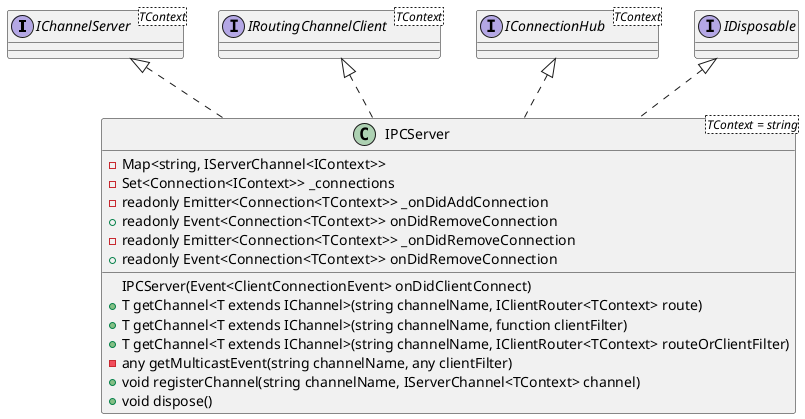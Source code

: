 @startuml IPC
    interface IChannelServer<TContext> {}
    interface IRoutingChannelClient<TContext> {}
    interface IConnectionHub<TContext> {}
    interface IDisposable {}
    IChannelServer <|.. IPCServer
    IRoutingChannelClient <|.. IPCServer
    IConnectionHub <|.. IPCServer
    IDisposable <|.. IPCServer
    class IPCServer<TContext = string> {
        - Map<string, IServerChannel<IContext>>
        - Set<Connection<IContext>> _connections
        - readonly Emitter<Connection<TContext>> _onDidAddConnection
        + readonly Event<Connection<TContext>> onDidRemoveConnection
        - readonly Emitter<Connection<TContext>> _onDidRemoveConnection
        + readonly Event<Connection<TContext>> onDidRemoveConnection
        IPCServer(Event<ClientConnectionEvent> onDidClientConnect)
        + T getChannel<T extends IChannel>(string channelName, IClientRouter<TContext> route)
        + T getChannel<T extends IChannel>(string channelName, function clientFilter)
        + T getChannel<T extends IChannel>(string channelName, IClientRouter<TContext> routeOrClientFilter)
        - any getMulticastEvent(string channelName, any clientFilter)
        + void registerChannel(string channelName, IServerChannel<TContext> channel)
        + void dispose()
    }
@enduml